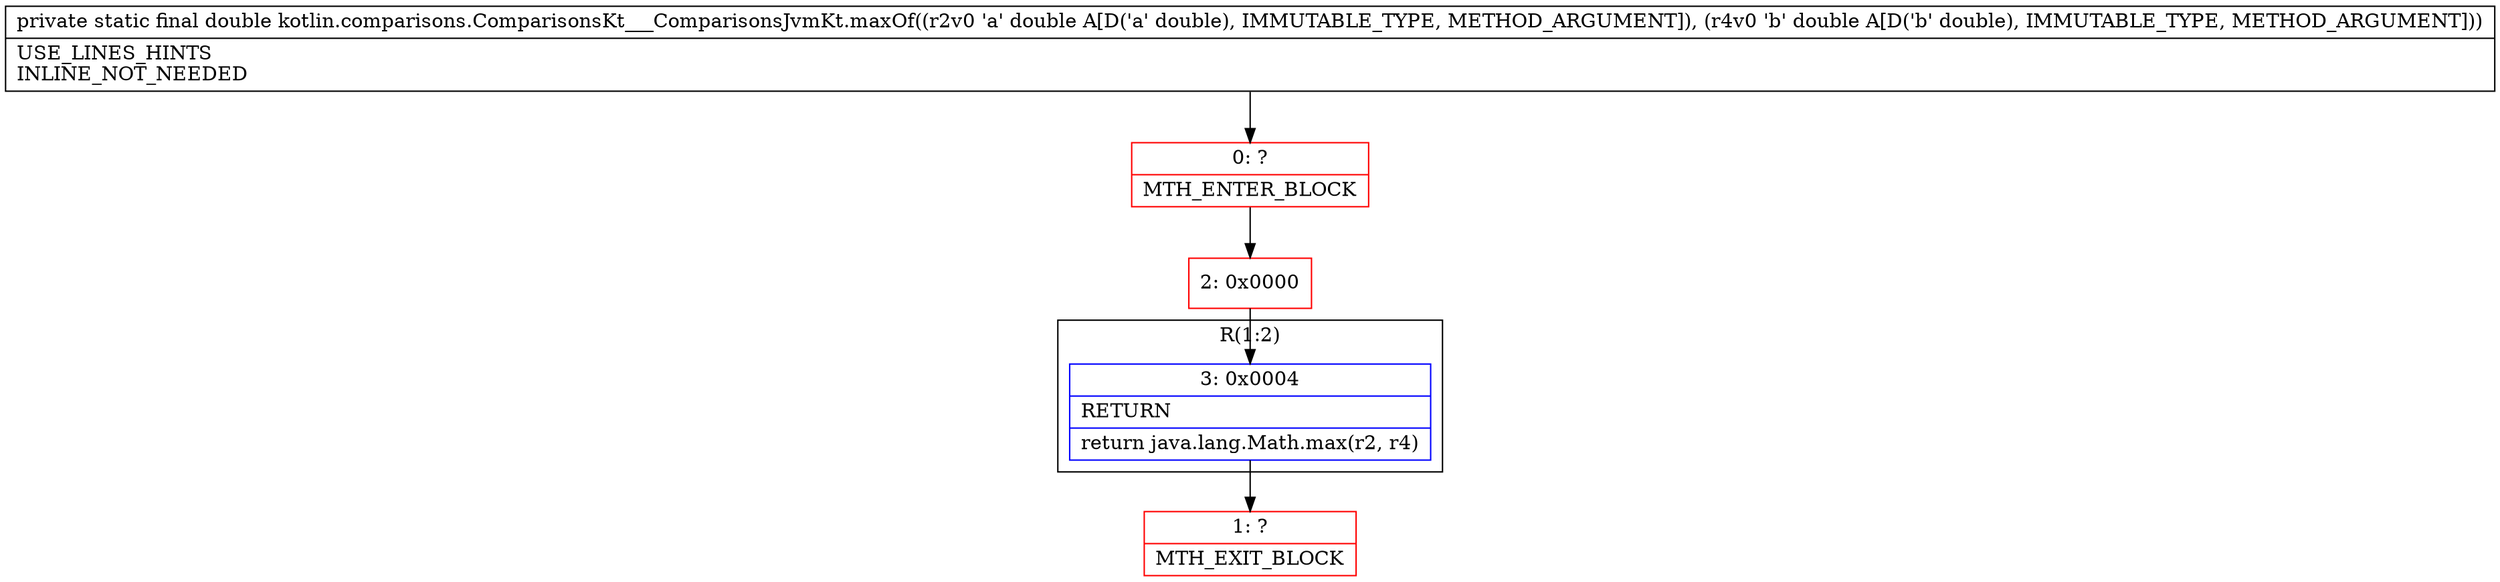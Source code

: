 digraph "CFG forkotlin.comparisons.ComparisonsKt___ComparisonsJvmKt.maxOf(DD)D" {
subgraph cluster_Region_473971655 {
label = "R(1:2)";
node [shape=record,color=blue];
Node_3 [shape=record,label="{3\:\ 0x0004|RETURN\l|return java.lang.Math.max(r2, r4)\l}"];
}
Node_0 [shape=record,color=red,label="{0\:\ ?|MTH_ENTER_BLOCK\l}"];
Node_2 [shape=record,color=red,label="{2\:\ 0x0000}"];
Node_1 [shape=record,color=red,label="{1\:\ ?|MTH_EXIT_BLOCK\l}"];
MethodNode[shape=record,label="{private static final double kotlin.comparisons.ComparisonsKt___ComparisonsJvmKt.maxOf((r2v0 'a' double A[D('a' double), IMMUTABLE_TYPE, METHOD_ARGUMENT]), (r4v0 'b' double A[D('b' double), IMMUTABLE_TYPE, METHOD_ARGUMENT]))  | USE_LINES_HINTS\lINLINE_NOT_NEEDED\l}"];
MethodNode -> Node_0;Node_3 -> Node_1;
Node_0 -> Node_2;
Node_2 -> Node_3;
}


